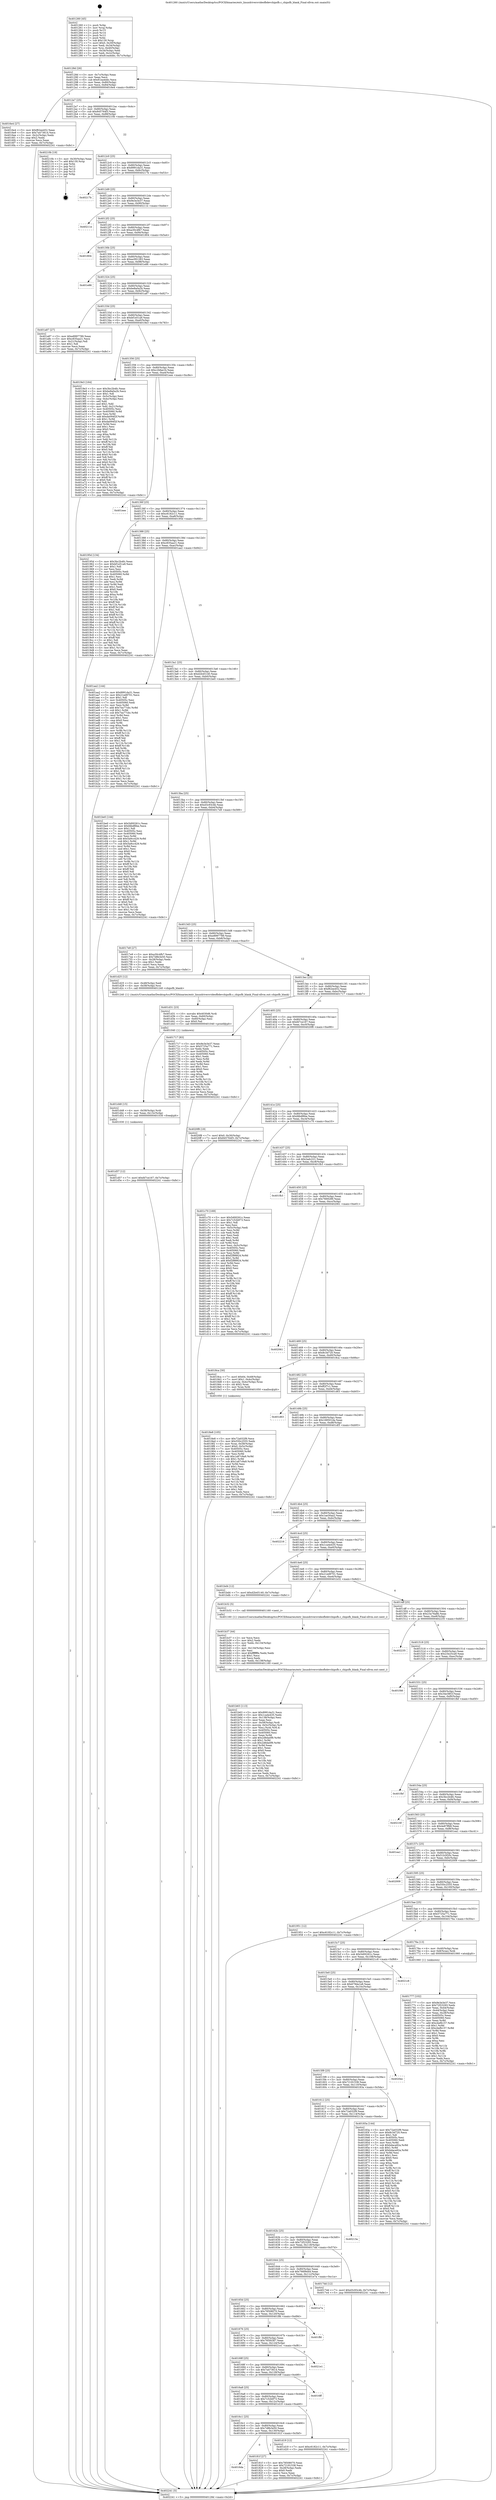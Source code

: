 digraph "0x401260" {
  label = "0x401260 (/mnt/c/Users/mathe/Desktop/tcc/POCII/binaries/extr_linuxdriversvideofbdevchipsfb.c_chipsfb_blank_Final-ollvm.out::main(0))"
  labelloc = "t"
  node[shape=record]

  Entry [label="",width=0.3,height=0.3,shape=circle,fillcolor=black,style=filled]
  "0x40128d" [label="{
     0x40128d [26]\l
     | [instrs]\l
     &nbsp;&nbsp;0x40128d \<+3\>: mov -0x7c(%rbp),%eax\l
     &nbsp;&nbsp;0x401290 \<+2\>: mov %eax,%ecx\l
     &nbsp;&nbsp;0x401292 \<+6\>: sub $0x81ea4ddc,%ecx\l
     &nbsp;&nbsp;0x401298 \<+3\>: mov %eax,-0x80(%rbp)\l
     &nbsp;&nbsp;0x40129b \<+6\>: mov %ecx,-0x84(%rbp)\l
     &nbsp;&nbsp;0x4012a1 \<+6\>: je 00000000004016e4 \<main+0x484\>\l
  }"]
  "0x4016e4" [label="{
     0x4016e4 [27]\l
     | [instrs]\l
     &nbsp;&nbsp;0x4016e4 \<+5\>: mov $0xf62ee452,%eax\l
     &nbsp;&nbsp;0x4016e9 \<+5\>: mov $0x7a473614,%ecx\l
     &nbsp;&nbsp;0x4016ee \<+3\>: mov -0x2c(%rbp),%edx\l
     &nbsp;&nbsp;0x4016f1 \<+3\>: cmp $0x2,%edx\l
     &nbsp;&nbsp;0x4016f4 \<+3\>: cmovne %ecx,%eax\l
     &nbsp;&nbsp;0x4016f7 \<+3\>: mov %eax,-0x7c(%rbp)\l
     &nbsp;&nbsp;0x4016fa \<+5\>: jmp 0000000000402241 \<main+0xfe1\>\l
  }"]
  "0x4012a7" [label="{
     0x4012a7 [25]\l
     | [instrs]\l
     &nbsp;&nbsp;0x4012a7 \<+5\>: jmp 00000000004012ac \<main+0x4c\>\l
     &nbsp;&nbsp;0x4012ac \<+3\>: mov -0x80(%rbp),%eax\l
     &nbsp;&nbsp;0x4012af \<+5\>: sub $0x845764f3,%eax\l
     &nbsp;&nbsp;0x4012b4 \<+6\>: mov %eax,-0x88(%rbp)\l
     &nbsp;&nbsp;0x4012ba \<+6\>: je 000000000040210b \<main+0xeab\>\l
  }"]
  "0x402241" [label="{
     0x402241 [5]\l
     | [instrs]\l
     &nbsp;&nbsp;0x402241 \<+5\>: jmp 000000000040128d \<main+0x2d\>\l
  }"]
  "0x401260" [label="{
     0x401260 [45]\l
     | [instrs]\l
     &nbsp;&nbsp;0x401260 \<+1\>: push %rbp\l
     &nbsp;&nbsp;0x401261 \<+3\>: mov %rsp,%rbp\l
     &nbsp;&nbsp;0x401264 \<+2\>: push %r15\l
     &nbsp;&nbsp;0x401266 \<+2\>: push %r14\l
     &nbsp;&nbsp;0x401268 \<+2\>: push %r12\l
     &nbsp;&nbsp;0x40126a \<+1\>: push %rbx\l
     &nbsp;&nbsp;0x40126b \<+7\>: sub $0x130,%rsp\l
     &nbsp;&nbsp;0x401272 \<+7\>: movl $0x0,-0x30(%rbp)\l
     &nbsp;&nbsp;0x401279 \<+3\>: mov %edi,-0x34(%rbp)\l
     &nbsp;&nbsp;0x40127c \<+4\>: mov %rsi,-0x40(%rbp)\l
     &nbsp;&nbsp;0x401280 \<+3\>: mov -0x34(%rbp),%edi\l
     &nbsp;&nbsp;0x401283 \<+3\>: mov %edi,-0x2c(%rbp)\l
     &nbsp;&nbsp;0x401286 \<+7\>: movl $0x81ea4ddc,-0x7c(%rbp)\l
  }"]
  Exit [label="",width=0.3,height=0.3,shape=circle,fillcolor=black,style=filled,peripheries=2]
  "0x40210b" [label="{
     0x40210b [19]\l
     | [instrs]\l
     &nbsp;&nbsp;0x40210b \<+3\>: mov -0x30(%rbp),%eax\l
     &nbsp;&nbsp;0x40210e \<+7\>: add $0x130,%rsp\l
     &nbsp;&nbsp;0x402115 \<+1\>: pop %rbx\l
     &nbsp;&nbsp;0x402116 \<+2\>: pop %r12\l
     &nbsp;&nbsp;0x402118 \<+2\>: pop %r14\l
     &nbsp;&nbsp;0x40211a \<+2\>: pop %r15\l
     &nbsp;&nbsp;0x40211c \<+1\>: pop %rbp\l
     &nbsp;&nbsp;0x40211d \<+1\>: ret\l
  }"]
  "0x4012c0" [label="{
     0x4012c0 [25]\l
     | [instrs]\l
     &nbsp;&nbsp;0x4012c0 \<+5\>: jmp 00000000004012c5 \<main+0x65\>\l
     &nbsp;&nbsp;0x4012c5 \<+3\>: mov -0x80(%rbp),%eax\l
     &nbsp;&nbsp;0x4012c8 \<+5\>: sub $0x8991da31,%eax\l
     &nbsp;&nbsp;0x4012cd \<+6\>: mov %eax,-0x8c(%rbp)\l
     &nbsp;&nbsp;0x4012d3 \<+6\>: je 000000000040217b \<main+0xf1b\>\l
  }"]
  "0x401d57" [label="{
     0x401d57 [12]\l
     | [instrs]\l
     &nbsp;&nbsp;0x401d57 \<+7\>: movl $0xfd7ce167,-0x7c(%rbp)\l
     &nbsp;&nbsp;0x401d5e \<+5\>: jmp 0000000000402241 \<main+0xfe1\>\l
  }"]
  "0x40217b" [label="{
     0x40217b\l
  }", style=dashed]
  "0x4012d9" [label="{
     0x4012d9 [25]\l
     | [instrs]\l
     &nbsp;&nbsp;0x4012d9 \<+5\>: jmp 00000000004012de \<main+0x7e\>\l
     &nbsp;&nbsp;0x4012de \<+3\>: mov -0x80(%rbp),%eax\l
     &nbsp;&nbsp;0x4012e1 \<+5\>: sub $0x9e3e3e37,%eax\l
     &nbsp;&nbsp;0x4012e6 \<+6\>: mov %eax,-0x90(%rbp)\l
     &nbsp;&nbsp;0x4012ec \<+6\>: je 000000000040211e \<main+0xebe\>\l
  }"]
  "0x401d48" [label="{
     0x401d48 [15]\l
     | [instrs]\l
     &nbsp;&nbsp;0x401d48 \<+4\>: mov -0x58(%rbp),%rdi\l
     &nbsp;&nbsp;0x401d4c \<+6\>: mov %eax,-0x13c(%rbp)\l
     &nbsp;&nbsp;0x401d52 \<+5\>: call 0000000000401030 \<free@plt\>\l
     | [calls]\l
     &nbsp;&nbsp;0x401030 \{1\} (unknown)\l
  }"]
  "0x40211e" [label="{
     0x40211e\l
  }", style=dashed]
  "0x4012f2" [label="{
     0x4012f2 [25]\l
     | [instrs]\l
     &nbsp;&nbsp;0x4012f2 \<+5\>: jmp 00000000004012f7 \<main+0x97\>\l
     &nbsp;&nbsp;0x4012f7 \<+3\>: mov -0x80(%rbp),%eax\l
     &nbsp;&nbsp;0x4012fa \<+5\>: sub $0xa30c4fb7,%eax\l
     &nbsp;&nbsp;0x4012ff \<+6\>: mov %eax,-0x94(%rbp)\l
     &nbsp;&nbsp;0x401305 \<+6\>: je 0000000000401804 \<main+0x5a4\>\l
  }"]
  "0x401d31" [label="{
     0x401d31 [23]\l
     | [instrs]\l
     &nbsp;&nbsp;0x401d31 \<+10\>: movabs $0x4030d6,%rdi\l
     &nbsp;&nbsp;0x401d3b \<+3\>: mov %eax,-0x60(%rbp)\l
     &nbsp;&nbsp;0x401d3e \<+3\>: mov -0x60(%rbp),%esi\l
     &nbsp;&nbsp;0x401d41 \<+2\>: mov $0x0,%al\l
     &nbsp;&nbsp;0x401d43 \<+5\>: call 0000000000401040 \<printf@plt\>\l
     | [calls]\l
     &nbsp;&nbsp;0x401040 \{1\} (unknown)\l
  }"]
  "0x401804" [label="{
     0x401804\l
  }", style=dashed]
  "0x40130b" [label="{
     0x40130b [25]\l
     | [instrs]\l
     &nbsp;&nbsp;0x40130b \<+5\>: jmp 0000000000401310 \<main+0xb0\>\l
     &nbsp;&nbsp;0x401310 \<+3\>: mov -0x80(%rbp),%eax\l
     &nbsp;&nbsp;0x401313 \<+5\>: sub $0xac091283,%eax\l
     &nbsp;&nbsp;0x401318 \<+6\>: mov %eax,-0x98(%rbp)\l
     &nbsp;&nbsp;0x40131e \<+6\>: je 0000000000401e86 \<main+0xc26\>\l
  }"]
  "0x401b63" [label="{
     0x401b63 [113]\l
     | [instrs]\l
     &nbsp;&nbsp;0x401b63 \<+5\>: mov $0x8991da31,%ecx\l
     &nbsp;&nbsp;0x401b68 \<+5\>: mov $0x1ca4e435,%edx\l
     &nbsp;&nbsp;0x401b6d \<+6\>: mov -0x138(%rbp),%esi\l
     &nbsp;&nbsp;0x401b73 \<+3\>: imul %eax,%esi\l
     &nbsp;&nbsp;0x401b76 \<+4\>: mov -0x58(%rbp),%rdi\l
     &nbsp;&nbsp;0x401b7a \<+4\>: movslq -0x5c(%rbp),%r8\l
     &nbsp;&nbsp;0x401b7e \<+4\>: mov %esi,(%rdi,%r8,4)\l
     &nbsp;&nbsp;0x401b82 \<+7\>: mov 0x40505c,%eax\l
     &nbsp;&nbsp;0x401b89 \<+7\>: mov 0x405060,%esi\l
     &nbsp;&nbsp;0x401b90 \<+3\>: mov %eax,%r9d\l
     &nbsp;&nbsp;0x401b93 \<+7\>: add $0x2d6da0f9,%r9d\l
     &nbsp;&nbsp;0x401b9a \<+4\>: sub $0x1,%r9d\l
     &nbsp;&nbsp;0x401b9e \<+7\>: sub $0x2d6da0f9,%r9d\l
     &nbsp;&nbsp;0x401ba5 \<+4\>: imul %r9d,%eax\l
     &nbsp;&nbsp;0x401ba9 \<+3\>: and $0x1,%eax\l
     &nbsp;&nbsp;0x401bac \<+3\>: cmp $0x0,%eax\l
     &nbsp;&nbsp;0x401baf \<+4\>: sete %r10b\l
     &nbsp;&nbsp;0x401bb3 \<+3\>: cmp $0xa,%esi\l
     &nbsp;&nbsp;0x401bb6 \<+4\>: setl %r11b\l
     &nbsp;&nbsp;0x401bba \<+3\>: mov %r10b,%bl\l
     &nbsp;&nbsp;0x401bbd \<+3\>: and %r11b,%bl\l
     &nbsp;&nbsp;0x401bc0 \<+3\>: xor %r11b,%r10b\l
     &nbsp;&nbsp;0x401bc3 \<+3\>: or %r10b,%bl\l
     &nbsp;&nbsp;0x401bc6 \<+3\>: test $0x1,%bl\l
     &nbsp;&nbsp;0x401bc9 \<+3\>: cmovne %edx,%ecx\l
     &nbsp;&nbsp;0x401bcc \<+3\>: mov %ecx,-0x7c(%rbp)\l
     &nbsp;&nbsp;0x401bcf \<+5\>: jmp 0000000000402241 \<main+0xfe1\>\l
  }"]
  "0x401e86" [label="{
     0x401e86\l
  }", style=dashed]
  "0x401324" [label="{
     0x401324 [25]\l
     | [instrs]\l
     &nbsp;&nbsp;0x401324 \<+5\>: jmp 0000000000401329 \<main+0xc9\>\l
     &nbsp;&nbsp;0x401329 \<+3\>: mov -0x80(%rbp),%eax\l
     &nbsp;&nbsp;0x40132c \<+5\>: sub $0xbe8a0a2b,%eax\l
     &nbsp;&nbsp;0x401331 \<+6\>: mov %eax,-0x9c(%rbp)\l
     &nbsp;&nbsp;0x401337 \<+6\>: je 0000000000401a87 \<main+0x827\>\l
  }"]
  "0x401b37" [label="{
     0x401b37 [44]\l
     | [instrs]\l
     &nbsp;&nbsp;0x401b37 \<+2\>: xor %ecx,%ecx\l
     &nbsp;&nbsp;0x401b39 \<+5\>: mov $0x2,%edx\l
     &nbsp;&nbsp;0x401b3e \<+6\>: mov %edx,-0x134(%rbp)\l
     &nbsp;&nbsp;0x401b44 \<+1\>: cltd\l
     &nbsp;&nbsp;0x401b45 \<+6\>: mov -0x134(%rbp),%esi\l
     &nbsp;&nbsp;0x401b4b \<+2\>: idiv %esi\l
     &nbsp;&nbsp;0x401b4d \<+6\>: imul $0xfffffffe,%edx,%edx\l
     &nbsp;&nbsp;0x401b53 \<+3\>: sub $0x1,%ecx\l
     &nbsp;&nbsp;0x401b56 \<+2\>: sub %ecx,%edx\l
     &nbsp;&nbsp;0x401b58 \<+6\>: mov %edx,-0x138(%rbp)\l
     &nbsp;&nbsp;0x401b5e \<+5\>: call 0000000000401160 \<next_i\>\l
     | [calls]\l
     &nbsp;&nbsp;0x401160 \{1\} (/mnt/c/Users/mathe/Desktop/tcc/POCII/binaries/extr_linuxdriversvideofbdevchipsfb.c_chipsfb_blank_Final-ollvm.out::next_i)\l
  }"]
  "0x401a87" [label="{
     0x401a87 [27]\l
     | [instrs]\l
     &nbsp;&nbsp;0x401a87 \<+5\>: mov $0xe8997789,%eax\l
     &nbsp;&nbsp;0x401a8c \<+5\>: mov $0xc835aa21,%ecx\l
     &nbsp;&nbsp;0x401a91 \<+3\>: mov -0x21(%rbp),%dl\l
     &nbsp;&nbsp;0x401a94 \<+3\>: test $0x1,%dl\l
     &nbsp;&nbsp;0x401a97 \<+3\>: cmovne %ecx,%eax\l
     &nbsp;&nbsp;0x401a9a \<+3\>: mov %eax,-0x7c(%rbp)\l
     &nbsp;&nbsp;0x401a9d \<+5\>: jmp 0000000000402241 \<main+0xfe1\>\l
  }"]
  "0x40133d" [label="{
     0x40133d [25]\l
     | [instrs]\l
     &nbsp;&nbsp;0x40133d \<+5\>: jmp 0000000000401342 \<main+0xe2\>\l
     &nbsp;&nbsp;0x401342 \<+3\>: mov -0x80(%rbp),%eax\l
     &nbsp;&nbsp;0x401345 \<+5\>: sub $0xbf1e51a9,%eax\l
     &nbsp;&nbsp;0x40134a \<+6\>: mov %eax,-0xa0(%rbp)\l
     &nbsp;&nbsp;0x401350 \<+6\>: je 00000000004019e3 \<main+0x783\>\l
  }"]
  "0x4018e8" [label="{
     0x4018e8 [105]\l
     | [instrs]\l
     &nbsp;&nbsp;0x4018e8 \<+5\>: mov $0x72a032f9,%ecx\l
     &nbsp;&nbsp;0x4018ed \<+5\>: mov $0x550c2555,%edx\l
     &nbsp;&nbsp;0x4018f2 \<+4\>: mov %rax,-0x58(%rbp)\l
     &nbsp;&nbsp;0x4018f6 \<+7\>: movl $0x0,-0x5c(%rbp)\l
     &nbsp;&nbsp;0x4018fd \<+7\>: mov 0x40505c,%esi\l
     &nbsp;&nbsp;0x401904 \<+8\>: mov 0x405060,%r8d\l
     &nbsp;&nbsp;0x40190c \<+3\>: mov %esi,%r9d\l
     &nbsp;&nbsp;0x40190f \<+7\>: add $0x1a87c9a9,%r9d\l
     &nbsp;&nbsp;0x401916 \<+4\>: sub $0x1,%r9d\l
     &nbsp;&nbsp;0x40191a \<+7\>: sub $0x1a87c9a9,%r9d\l
     &nbsp;&nbsp;0x401921 \<+4\>: imul %r9d,%esi\l
     &nbsp;&nbsp;0x401925 \<+3\>: and $0x1,%esi\l
     &nbsp;&nbsp;0x401928 \<+3\>: cmp $0x0,%esi\l
     &nbsp;&nbsp;0x40192b \<+4\>: sete %r10b\l
     &nbsp;&nbsp;0x40192f \<+4\>: cmp $0xa,%r8d\l
     &nbsp;&nbsp;0x401933 \<+4\>: setl %r11b\l
     &nbsp;&nbsp;0x401937 \<+3\>: mov %r10b,%bl\l
     &nbsp;&nbsp;0x40193a \<+3\>: and %r11b,%bl\l
     &nbsp;&nbsp;0x40193d \<+3\>: xor %r11b,%r10b\l
     &nbsp;&nbsp;0x401940 \<+3\>: or %r10b,%bl\l
     &nbsp;&nbsp;0x401943 \<+3\>: test $0x1,%bl\l
     &nbsp;&nbsp;0x401946 \<+3\>: cmovne %edx,%ecx\l
     &nbsp;&nbsp;0x401949 \<+3\>: mov %ecx,-0x7c(%rbp)\l
     &nbsp;&nbsp;0x40194c \<+5\>: jmp 0000000000402241 \<main+0xfe1\>\l
  }"]
  "0x4019e3" [label="{
     0x4019e3 [164]\l
     | [instrs]\l
     &nbsp;&nbsp;0x4019e3 \<+5\>: mov $0x3bc2b4fc,%eax\l
     &nbsp;&nbsp;0x4019e8 \<+5\>: mov $0xbe8a0a2b,%ecx\l
     &nbsp;&nbsp;0x4019ed \<+2\>: mov $0x1,%dl\l
     &nbsp;&nbsp;0x4019ef \<+3\>: mov -0x5c(%rbp),%esi\l
     &nbsp;&nbsp;0x4019f2 \<+3\>: cmp -0x4c(%rbp),%esi\l
     &nbsp;&nbsp;0x4019f5 \<+4\>: setl %dil\l
     &nbsp;&nbsp;0x4019f9 \<+4\>: and $0x1,%dil\l
     &nbsp;&nbsp;0x4019fd \<+4\>: mov %dil,-0x21(%rbp)\l
     &nbsp;&nbsp;0x401a01 \<+7\>: mov 0x40505c,%esi\l
     &nbsp;&nbsp;0x401a08 \<+8\>: mov 0x405060,%r8d\l
     &nbsp;&nbsp;0x401a10 \<+3\>: mov %esi,%r9d\l
     &nbsp;&nbsp;0x401a13 \<+7\>: add $0xda094f2f,%r9d\l
     &nbsp;&nbsp;0x401a1a \<+4\>: sub $0x1,%r9d\l
     &nbsp;&nbsp;0x401a1e \<+7\>: sub $0xda094f2f,%r9d\l
     &nbsp;&nbsp;0x401a25 \<+4\>: imul %r9d,%esi\l
     &nbsp;&nbsp;0x401a29 \<+3\>: and $0x1,%esi\l
     &nbsp;&nbsp;0x401a2c \<+3\>: cmp $0x0,%esi\l
     &nbsp;&nbsp;0x401a2f \<+4\>: sete %dil\l
     &nbsp;&nbsp;0x401a33 \<+4\>: cmp $0xa,%r8d\l
     &nbsp;&nbsp;0x401a37 \<+4\>: setl %r10b\l
     &nbsp;&nbsp;0x401a3b \<+3\>: mov %dil,%r11b\l
     &nbsp;&nbsp;0x401a3e \<+4\>: xor $0xff,%r11b\l
     &nbsp;&nbsp;0x401a42 \<+3\>: mov %r10b,%bl\l
     &nbsp;&nbsp;0x401a45 \<+3\>: xor $0xff,%bl\l
     &nbsp;&nbsp;0x401a48 \<+3\>: xor $0x0,%dl\l
     &nbsp;&nbsp;0x401a4b \<+3\>: mov %r11b,%r14b\l
     &nbsp;&nbsp;0x401a4e \<+4\>: and $0x0,%r14b\l
     &nbsp;&nbsp;0x401a52 \<+3\>: and %dl,%dil\l
     &nbsp;&nbsp;0x401a55 \<+3\>: mov %bl,%r15b\l
     &nbsp;&nbsp;0x401a58 \<+4\>: and $0x0,%r15b\l
     &nbsp;&nbsp;0x401a5c \<+3\>: and %dl,%r10b\l
     &nbsp;&nbsp;0x401a5f \<+3\>: or %dil,%r14b\l
     &nbsp;&nbsp;0x401a62 \<+3\>: or %r10b,%r15b\l
     &nbsp;&nbsp;0x401a65 \<+3\>: xor %r15b,%r14b\l
     &nbsp;&nbsp;0x401a68 \<+3\>: or %bl,%r11b\l
     &nbsp;&nbsp;0x401a6b \<+4\>: xor $0xff,%r11b\l
     &nbsp;&nbsp;0x401a6f \<+3\>: or $0x0,%dl\l
     &nbsp;&nbsp;0x401a72 \<+3\>: and %dl,%r11b\l
     &nbsp;&nbsp;0x401a75 \<+3\>: or %r11b,%r14b\l
     &nbsp;&nbsp;0x401a78 \<+4\>: test $0x1,%r14b\l
     &nbsp;&nbsp;0x401a7c \<+3\>: cmovne %ecx,%eax\l
     &nbsp;&nbsp;0x401a7f \<+3\>: mov %eax,-0x7c(%rbp)\l
     &nbsp;&nbsp;0x401a82 \<+5\>: jmp 0000000000402241 \<main+0xfe1\>\l
  }"]
  "0x401356" [label="{
     0x401356 [25]\l
     | [instrs]\l
     &nbsp;&nbsp;0x401356 \<+5\>: jmp 000000000040135b \<main+0xfb\>\l
     &nbsp;&nbsp;0x40135b \<+3\>: mov -0x80(%rbp),%eax\l
     &nbsp;&nbsp;0x40135e \<+5\>: sub $0xc2bfae1b,%eax\l
     &nbsp;&nbsp;0x401363 \<+6\>: mov %eax,-0xa4(%rbp)\l
     &nbsp;&nbsp;0x401369 \<+6\>: je 0000000000401eee \<main+0xc8e\>\l
  }"]
  "0x4016da" [label="{
     0x4016da\l
  }", style=dashed]
  "0x401eee" [label="{
     0x401eee\l
  }", style=dashed]
  "0x40136f" [label="{
     0x40136f [25]\l
     | [instrs]\l
     &nbsp;&nbsp;0x40136f \<+5\>: jmp 0000000000401374 \<main+0x114\>\l
     &nbsp;&nbsp;0x401374 \<+3\>: mov -0x80(%rbp),%eax\l
     &nbsp;&nbsp;0x401377 \<+5\>: sub $0xc6182c11,%eax\l
     &nbsp;&nbsp;0x40137c \<+6\>: mov %eax,-0xa8(%rbp)\l
     &nbsp;&nbsp;0x401382 \<+6\>: je 000000000040195d \<main+0x6fd\>\l
  }"]
  "0x40181f" [label="{
     0x40181f [27]\l
     | [instrs]\l
     &nbsp;&nbsp;0x40181f \<+5\>: mov $0x78508070,%eax\l
     &nbsp;&nbsp;0x401824 \<+5\>: mov $0x72181538,%ecx\l
     &nbsp;&nbsp;0x401829 \<+3\>: mov -0x28(%rbp),%edx\l
     &nbsp;&nbsp;0x40182c \<+3\>: cmp $0x0,%edx\l
     &nbsp;&nbsp;0x40182f \<+3\>: cmove %ecx,%eax\l
     &nbsp;&nbsp;0x401832 \<+3\>: mov %eax,-0x7c(%rbp)\l
     &nbsp;&nbsp;0x401835 \<+5\>: jmp 0000000000402241 \<main+0xfe1\>\l
  }"]
  "0x40195d" [label="{
     0x40195d [134]\l
     | [instrs]\l
     &nbsp;&nbsp;0x40195d \<+5\>: mov $0x3bc2b4fc,%eax\l
     &nbsp;&nbsp;0x401962 \<+5\>: mov $0xbf1e51a9,%ecx\l
     &nbsp;&nbsp;0x401967 \<+2\>: mov $0x1,%dl\l
     &nbsp;&nbsp;0x401969 \<+2\>: xor %esi,%esi\l
     &nbsp;&nbsp;0x40196b \<+7\>: mov 0x40505c,%edi\l
     &nbsp;&nbsp;0x401972 \<+8\>: mov 0x405060,%r8d\l
     &nbsp;&nbsp;0x40197a \<+3\>: sub $0x1,%esi\l
     &nbsp;&nbsp;0x40197d \<+3\>: mov %edi,%r9d\l
     &nbsp;&nbsp;0x401980 \<+3\>: add %esi,%r9d\l
     &nbsp;&nbsp;0x401983 \<+4\>: imul %r9d,%edi\l
     &nbsp;&nbsp;0x401987 \<+3\>: and $0x1,%edi\l
     &nbsp;&nbsp;0x40198a \<+3\>: cmp $0x0,%edi\l
     &nbsp;&nbsp;0x40198d \<+4\>: sete %r10b\l
     &nbsp;&nbsp;0x401991 \<+4\>: cmp $0xa,%r8d\l
     &nbsp;&nbsp;0x401995 \<+4\>: setl %r11b\l
     &nbsp;&nbsp;0x401999 \<+3\>: mov %r10b,%bl\l
     &nbsp;&nbsp;0x40199c \<+3\>: xor $0xff,%bl\l
     &nbsp;&nbsp;0x40199f \<+3\>: mov %r11b,%r14b\l
     &nbsp;&nbsp;0x4019a2 \<+4\>: xor $0xff,%r14b\l
     &nbsp;&nbsp;0x4019a6 \<+3\>: xor $0x1,%dl\l
     &nbsp;&nbsp;0x4019a9 \<+3\>: mov %bl,%r15b\l
     &nbsp;&nbsp;0x4019ac \<+4\>: and $0xff,%r15b\l
     &nbsp;&nbsp;0x4019b0 \<+3\>: and %dl,%r10b\l
     &nbsp;&nbsp;0x4019b3 \<+3\>: mov %r14b,%r12b\l
     &nbsp;&nbsp;0x4019b6 \<+4\>: and $0xff,%r12b\l
     &nbsp;&nbsp;0x4019ba \<+3\>: and %dl,%r11b\l
     &nbsp;&nbsp;0x4019bd \<+3\>: or %r10b,%r15b\l
     &nbsp;&nbsp;0x4019c0 \<+3\>: or %r11b,%r12b\l
     &nbsp;&nbsp;0x4019c3 \<+3\>: xor %r12b,%r15b\l
     &nbsp;&nbsp;0x4019c6 \<+3\>: or %r14b,%bl\l
     &nbsp;&nbsp;0x4019c9 \<+3\>: xor $0xff,%bl\l
     &nbsp;&nbsp;0x4019cc \<+3\>: or $0x1,%dl\l
     &nbsp;&nbsp;0x4019cf \<+2\>: and %dl,%bl\l
     &nbsp;&nbsp;0x4019d1 \<+3\>: or %bl,%r15b\l
     &nbsp;&nbsp;0x4019d4 \<+4\>: test $0x1,%r15b\l
     &nbsp;&nbsp;0x4019d8 \<+3\>: cmovne %ecx,%eax\l
     &nbsp;&nbsp;0x4019db \<+3\>: mov %eax,-0x7c(%rbp)\l
     &nbsp;&nbsp;0x4019de \<+5\>: jmp 0000000000402241 \<main+0xfe1\>\l
  }"]
  "0x401388" [label="{
     0x401388 [25]\l
     | [instrs]\l
     &nbsp;&nbsp;0x401388 \<+5\>: jmp 000000000040138d \<main+0x12d\>\l
     &nbsp;&nbsp;0x40138d \<+3\>: mov -0x80(%rbp),%eax\l
     &nbsp;&nbsp;0x401390 \<+5\>: sub $0xc835aa21,%eax\l
     &nbsp;&nbsp;0x401395 \<+6\>: mov %eax,-0xac(%rbp)\l
     &nbsp;&nbsp;0x40139b \<+6\>: je 0000000000401aa2 \<main+0x842\>\l
  }"]
  "0x4016c1" [label="{
     0x4016c1 [25]\l
     | [instrs]\l
     &nbsp;&nbsp;0x4016c1 \<+5\>: jmp 00000000004016c6 \<main+0x466\>\l
     &nbsp;&nbsp;0x4016c6 \<+3\>: mov -0x80(%rbp),%eax\l
     &nbsp;&nbsp;0x4016c9 \<+5\>: sub $0x7d8b3e50,%eax\l
     &nbsp;&nbsp;0x4016ce \<+6\>: mov %eax,-0x130(%rbp)\l
     &nbsp;&nbsp;0x4016d4 \<+6\>: je 000000000040181f \<main+0x5bf\>\l
  }"]
  "0x401aa2" [label="{
     0x401aa2 [144]\l
     | [instrs]\l
     &nbsp;&nbsp;0x401aa2 \<+5\>: mov $0x8991da31,%eax\l
     &nbsp;&nbsp;0x401aa7 \<+5\>: mov $0x21ed9701,%ecx\l
     &nbsp;&nbsp;0x401aac \<+2\>: mov $0x1,%dl\l
     &nbsp;&nbsp;0x401aae \<+7\>: mov 0x40505c,%esi\l
     &nbsp;&nbsp;0x401ab5 \<+7\>: mov 0x405060,%edi\l
     &nbsp;&nbsp;0x401abc \<+3\>: mov %esi,%r8d\l
     &nbsp;&nbsp;0x401abf \<+7\>: add $0x7ea77cbc,%r8d\l
     &nbsp;&nbsp;0x401ac6 \<+4\>: sub $0x1,%r8d\l
     &nbsp;&nbsp;0x401aca \<+7\>: sub $0x7ea77cbc,%r8d\l
     &nbsp;&nbsp;0x401ad1 \<+4\>: imul %r8d,%esi\l
     &nbsp;&nbsp;0x401ad5 \<+3\>: and $0x1,%esi\l
     &nbsp;&nbsp;0x401ad8 \<+3\>: cmp $0x0,%esi\l
     &nbsp;&nbsp;0x401adb \<+4\>: sete %r9b\l
     &nbsp;&nbsp;0x401adf \<+3\>: cmp $0xa,%edi\l
     &nbsp;&nbsp;0x401ae2 \<+4\>: setl %r10b\l
     &nbsp;&nbsp;0x401ae6 \<+3\>: mov %r9b,%r11b\l
     &nbsp;&nbsp;0x401ae9 \<+4\>: xor $0xff,%r11b\l
     &nbsp;&nbsp;0x401aed \<+3\>: mov %r10b,%bl\l
     &nbsp;&nbsp;0x401af0 \<+3\>: xor $0xff,%bl\l
     &nbsp;&nbsp;0x401af3 \<+3\>: xor $0x1,%dl\l
     &nbsp;&nbsp;0x401af6 \<+3\>: mov %r11b,%r14b\l
     &nbsp;&nbsp;0x401af9 \<+4\>: and $0xff,%r14b\l
     &nbsp;&nbsp;0x401afd \<+3\>: and %dl,%r9b\l
     &nbsp;&nbsp;0x401b00 \<+3\>: mov %bl,%r15b\l
     &nbsp;&nbsp;0x401b03 \<+4\>: and $0xff,%r15b\l
     &nbsp;&nbsp;0x401b07 \<+3\>: and %dl,%r10b\l
     &nbsp;&nbsp;0x401b0a \<+3\>: or %r9b,%r14b\l
     &nbsp;&nbsp;0x401b0d \<+3\>: or %r10b,%r15b\l
     &nbsp;&nbsp;0x401b10 \<+3\>: xor %r15b,%r14b\l
     &nbsp;&nbsp;0x401b13 \<+3\>: or %bl,%r11b\l
     &nbsp;&nbsp;0x401b16 \<+4\>: xor $0xff,%r11b\l
     &nbsp;&nbsp;0x401b1a \<+3\>: or $0x1,%dl\l
     &nbsp;&nbsp;0x401b1d \<+3\>: and %dl,%r11b\l
     &nbsp;&nbsp;0x401b20 \<+3\>: or %r11b,%r14b\l
     &nbsp;&nbsp;0x401b23 \<+4\>: test $0x1,%r14b\l
     &nbsp;&nbsp;0x401b27 \<+3\>: cmovne %ecx,%eax\l
     &nbsp;&nbsp;0x401b2a \<+3\>: mov %eax,-0x7c(%rbp)\l
     &nbsp;&nbsp;0x401b2d \<+5\>: jmp 0000000000402241 \<main+0xfe1\>\l
  }"]
  "0x4013a1" [label="{
     0x4013a1 [25]\l
     | [instrs]\l
     &nbsp;&nbsp;0x4013a1 \<+5\>: jmp 00000000004013a6 \<main+0x146\>\l
     &nbsp;&nbsp;0x4013a6 \<+3\>: mov -0x80(%rbp),%eax\l
     &nbsp;&nbsp;0x4013a9 \<+5\>: sub $0xd2b45140,%eax\l
     &nbsp;&nbsp;0x4013ae \<+6\>: mov %eax,-0xb0(%rbp)\l
     &nbsp;&nbsp;0x4013b4 \<+6\>: je 0000000000401be0 \<main+0x980\>\l
  }"]
  "0x401d19" [label="{
     0x401d19 [12]\l
     | [instrs]\l
     &nbsp;&nbsp;0x401d19 \<+7\>: movl $0xc6182c11,-0x7c(%rbp)\l
     &nbsp;&nbsp;0x401d20 \<+5\>: jmp 0000000000402241 \<main+0xfe1\>\l
  }"]
  "0x401be0" [label="{
     0x401be0 [144]\l
     | [instrs]\l
     &nbsp;&nbsp;0x401be0 \<+5\>: mov $0x5d00261c,%eax\l
     &nbsp;&nbsp;0x401be5 \<+5\>: mov $0xfdbdf6be,%ecx\l
     &nbsp;&nbsp;0x401bea \<+2\>: mov $0x1,%dl\l
     &nbsp;&nbsp;0x401bec \<+7\>: mov 0x40505c,%esi\l
     &nbsp;&nbsp;0x401bf3 \<+7\>: mov 0x405060,%edi\l
     &nbsp;&nbsp;0x401bfa \<+3\>: mov %esi,%r8d\l
     &nbsp;&nbsp;0x401bfd \<+7\>: add $0x5a9cc429,%r8d\l
     &nbsp;&nbsp;0x401c04 \<+4\>: sub $0x1,%r8d\l
     &nbsp;&nbsp;0x401c08 \<+7\>: sub $0x5a9cc429,%r8d\l
     &nbsp;&nbsp;0x401c0f \<+4\>: imul %r8d,%esi\l
     &nbsp;&nbsp;0x401c13 \<+3\>: and $0x1,%esi\l
     &nbsp;&nbsp;0x401c16 \<+3\>: cmp $0x0,%esi\l
     &nbsp;&nbsp;0x401c19 \<+4\>: sete %r9b\l
     &nbsp;&nbsp;0x401c1d \<+3\>: cmp $0xa,%edi\l
     &nbsp;&nbsp;0x401c20 \<+4\>: setl %r10b\l
     &nbsp;&nbsp;0x401c24 \<+3\>: mov %r9b,%r11b\l
     &nbsp;&nbsp;0x401c27 \<+4\>: xor $0xff,%r11b\l
     &nbsp;&nbsp;0x401c2b \<+3\>: mov %r10b,%bl\l
     &nbsp;&nbsp;0x401c2e \<+3\>: xor $0xff,%bl\l
     &nbsp;&nbsp;0x401c31 \<+3\>: xor $0x0,%dl\l
     &nbsp;&nbsp;0x401c34 \<+3\>: mov %r11b,%r14b\l
     &nbsp;&nbsp;0x401c37 \<+4\>: and $0x0,%r14b\l
     &nbsp;&nbsp;0x401c3b \<+3\>: and %dl,%r9b\l
     &nbsp;&nbsp;0x401c3e \<+3\>: mov %bl,%r15b\l
     &nbsp;&nbsp;0x401c41 \<+4\>: and $0x0,%r15b\l
     &nbsp;&nbsp;0x401c45 \<+3\>: and %dl,%r10b\l
     &nbsp;&nbsp;0x401c48 \<+3\>: or %r9b,%r14b\l
     &nbsp;&nbsp;0x401c4b \<+3\>: or %r10b,%r15b\l
     &nbsp;&nbsp;0x401c4e \<+3\>: xor %r15b,%r14b\l
     &nbsp;&nbsp;0x401c51 \<+3\>: or %bl,%r11b\l
     &nbsp;&nbsp;0x401c54 \<+4\>: xor $0xff,%r11b\l
     &nbsp;&nbsp;0x401c58 \<+3\>: or $0x0,%dl\l
     &nbsp;&nbsp;0x401c5b \<+3\>: and %dl,%r11b\l
     &nbsp;&nbsp;0x401c5e \<+3\>: or %r11b,%r14b\l
     &nbsp;&nbsp;0x401c61 \<+4\>: test $0x1,%r14b\l
     &nbsp;&nbsp;0x401c65 \<+3\>: cmovne %ecx,%eax\l
     &nbsp;&nbsp;0x401c68 \<+3\>: mov %eax,-0x7c(%rbp)\l
     &nbsp;&nbsp;0x401c6b \<+5\>: jmp 0000000000402241 \<main+0xfe1\>\l
  }"]
  "0x4013ba" [label="{
     0x4013ba [25]\l
     | [instrs]\l
     &nbsp;&nbsp;0x4013ba \<+5\>: jmp 00000000004013bf \<main+0x15f\>\l
     &nbsp;&nbsp;0x4013bf \<+3\>: mov -0x80(%rbp),%eax\l
     &nbsp;&nbsp;0x4013c2 \<+5\>: sub $0xd3c93c4b,%eax\l
     &nbsp;&nbsp;0x4013c7 \<+6\>: mov %eax,-0xb4(%rbp)\l
     &nbsp;&nbsp;0x4013cd \<+6\>: je 00000000004017e9 \<main+0x589\>\l
  }"]
  "0x4016a8" [label="{
     0x4016a8 [25]\l
     | [instrs]\l
     &nbsp;&nbsp;0x4016a8 \<+5\>: jmp 00000000004016ad \<main+0x44d\>\l
     &nbsp;&nbsp;0x4016ad \<+3\>: mov -0x80(%rbp),%eax\l
     &nbsp;&nbsp;0x4016b0 \<+5\>: sub $0x7c52b973,%eax\l
     &nbsp;&nbsp;0x4016b5 \<+6\>: mov %eax,-0x12c(%rbp)\l
     &nbsp;&nbsp;0x4016bb \<+6\>: je 0000000000401d19 \<main+0xab9\>\l
  }"]
  "0x4017e9" [label="{
     0x4017e9 [27]\l
     | [instrs]\l
     &nbsp;&nbsp;0x4017e9 \<+5\>: mov $0xa30c4fb7,%eax\l
     &nbsp;&nbsp;0x4017ee \<+5\>: mov $0x7d8b3e50,%ecx\l
     &nbsp;&nbsp;0x4017f3 \<+3\>: mov -0x28(%rbp),%edx\l
     &nbsp;&nbsp;0x4017f6 \<+3\>: cmp $0x1,%edx\l
     &nbsp;&nbsp;0x4017f9 \<+3\>: cmovl %ecx,%eax\l
     &nbsp;&nbsp;0x4017fc \<+3\>: mov %eax,-0x7c(%rbp)\l
     &nbsp;&nbsp;0x4017ff \<+5\>: jmp 0000000000402241 \<main+0xfe1\>\l
  }"]
  "0x4013d3" [label="{
     0x4013d3 [25]\l
     | [instrs]\l
     &nbsp;&nbsp;0x4013d3 \<+5\>: jmp 00000000004013d8 \<main+0x178\>\l
     &nbsp;&nbsp;0x4013d8 \<+3\>: mov -0x80(%rbp),%eax\l
     &nbsp;&nbsp;0x4013db \<+5\>: sub $0xe8997789,%eax\l
     &nbsp;&nbsp;0x4013e0 \<+6\>: mov %eax,-0xb8(%rbp)\l
     &nbsp;&nbsp;0x4013e6 \<+6\>: je 0000000000401d25 \<main+0xac5\>\l
  }"]
  "0x4016ff" [label="{
     0x4016ff\l
  }", style=dashed]
  "0x401d25" [label="{
     0x401d25 [12]\l
     | [instrs]\l
     &nbsp;&nbsp;0x401d25 \<+3\>: mov -0x48(%rbp),%edi\l
     &nbsp;&nbsp;0x401d28 \<+4\>: mov -0x58(%rbp),%rsi\l
     &nbsp;&nbsp;0x401d2c \<+5\>: call 0000000000401240 \<chipsfb_blank\>\l
     | [calls]\l
     &nbsp;&nbsp;0x401240 \{1\} (/mnt/c/Users/mathe/Desktop/tcc/POCII/binaries/extr_linuxdriversvideofbdevchipsfb.c_chipsfb_blank_Final-ollvm.out::chipsfb_blank)\l
  }"]
  "0x4013ec" [label="{
     0x4013ec [25]\l
     | [instrs]\l
     &nbsp;&nbsp;0x4013ec \<+5\>: jmp 00000000004013f1 \<main+0x191\>\l
     &nbsp;&nbsp;0x4013f1 \<+3\>: mov -0x80(%rbp),%eax\l
     &nbsp;&nbsp;0x4013f4 \<+5\>: sub $0xf62ee452,%eax\l
     &nbsp;&nbsp;0x4013f9 \<+6\>: mov %eax,-0xbc(%rbp)\l
     &nbsp;&nbsp;0x4013ff \<+6\>: je 0000000000401717 \<main+0x4b7\>\l
  }"]
  "0x40168f" [label="{
     0x40168f [25]\l
     | [instrs]\l
     &nbsp;&nbsp;0x40168f \<+5\>: jmp 0000000000401694 \<main+0x434\>\l
     &nbsp;&nbsp;0x401694 \<+3\>: mov -0x80(%rbp),%eax\l
     &nbsp;&nbsp;0x401697 \<+5\>: sub $0x7a473614,%eax\l
     &nbsp;&nbsp;0x40169c \<+6\>: mov %eax,-0x128(%rbp)\l
     &nbsp;&nbsp;0x4016a2 \<+6\>: je 00000000004016ff \<main+0x49f\>\l
  }"]
  "0x401717" [label="{
     0x401717 [83]\l
     | [instrs]\l
     &nbsp;&nbsp;0x401717 \<+5\>: mov $0x9e3e3e37,%eax\l
     &nbsp;&nbsp;0x40171c \<+5\>: mov $0x5725a771,%ecx\l
     &nbsp;&nbsp;0x401721 \<+2\>: xor %edx,%edx\l
     &nbsp;&nbsp;0x401723 \<+7\>: mov 0x40505c,%esi\l
     &nbsp;&nbsp;0x40172a \<+7\>: mov 0x405060,%edi\l
     &nbsp;&nbsp;0x401731 \<+3\>: sub $0x1,%edx\l
     &nbsp;&nbsp;0x401734 \<+3\>: mov %esi,%r8d\l
     &nbsp;&nbsp;0x401737 \<+3\>: add %edx,%r8d\l
     &nbsp;&nbsp;0x40173a \<+4\>: imul %r8d,%esi\l
     &nbsp;&nbsp;0x40173e \<+3\>: and $0x1,%esi\l
     &nbsp;&nbsp;0x401741 \<+3\>: cmp $0x0,%esi\l
     &nbsp;&nbsp;0x401744 \<+4\>: sete %r9b\l
     &nbsp;&nbsp;0x401748 \<+3\>: cmp $0xa,%edi\l
     &nbsp;&nbsp;0x40174b \<+4\>: setl %r10b\l
     &nbsp;&nbsp;0x40174f \<+3\>: mov %r9b,%r11b\l
     &nbsp;&nbsp;0x401752 \<+3\>: and %r10b,%r11b\l
     &nbsp;&nbsp;0x401755 \<+3\>: xor %r10b,%r9b\l
     &nbsp;&nbsp;0x401758 \<+3\>: or %r9b,%r11b\l
     &nbsp;&nbsp;0x40175b \<+4\>: test $0x1,%r11b\l
     &nbsp;&nbsp;0x40175f \<+3\>: cmovne %ecx,%eax\l
     &nbsp;&nbsp;0x401762 \<+3\>: mov %eax,-0x7c(%rbp)\l
     &nbsp;&nbsp;0x401765 \<+5\>: jmp 0000000000402241 \<main+0xfe1\>\l
  }"]
  "0x401405" [label="{
     0x401405 [25]\l
     | [instrs]\l
     &nbsp;&nbsp;0x401405 \<+5\>: jmp 000000000040140a \<main+0x1aa\>\l
     &nbsp;&nbsp;0x40140a \<+3\>: mov -0x80(%rbp),%eax\l
     &nbsp;&nbsp;0x40140d \<+5\>: sub $0xfd7ce167,%eax\l
     &nbsp;&nbsp;0x401412 \<+6\>: mov %eax,-0xc0(%rbp)\l
     &nbsp;&nbsp;0x401418 \<+6\>: je 00000000004020f8 \<main+0xe98\>\l
  }"]
  "0x4021e1" [label="{
     0x4021e1\l
  }", style=dashed]
  "0x4020f8" [label="{
     0x4020f8 [19]\l
     | [instrs]\l
     &nbsp;&nbsp;0x4020f8 \<+7\>: movl $0x0,-0x30(%rbp)\l
     &nbsp;&nbsp;0x4020ff \<+7\>: movl $0x845764f3,-0x7c(%rbp)\l
     &nbsp;&nbsp;0x402106 \<+5\>: jmp 0000000000402241 \<main+0xfe1\>\l
  }"]
  "0x40141e" [label="{
     0x40141e [25]\l
     | [instrs]\l
     &nbsp;&nbsp;0x40141e \<+5\>: jmp 0000000000401423 \<main+0x1c3\>\l
     &nbsp;&nbsp;0x401423 \<+3\>: mov -0x80(%rbp),%eax\l
     &nbsp;&nbsp;0x401426 \<+5\>: sub $0xfdbdf6be,%eax\l
     &nbsp;&nbsp;0x40142b \<+6\>: mov %eax,-0xc4(%rbp)\l
     &nbsp;&nbsp;0x401431 \<+6\>: je 0000000000401c70 \<main+0xa10\>\l
  }"]
  "0x401676" [label="{
     0x401676 [25]\l
     | [instrs]\l
     &nbsp;&nbsp;0x401676 \<+5\>: jmp 000000000040167b \<main+0x41b\>\l
     &nbsp;&nbsp;0x40167b \<+3\>: mov -0x80(%rbp),%eax\l
     &nbsp;&nbsp;0x40167e \<+5\>: sub $0x785f4387,%eax\l
     &nbsp;&nbsp;0x401683 \<+6\>: mov %eax,-0x124(%rbp)\l
     &nbsp;&nbsp;0x401689 \<+6\>: je 00000000004021e1 \<main+0xf81\>\l
  }"]
  "0x401c70" [label="{
     0x401c70 [169]\l
     | [instrs]\l
     &nbsp;&nbsp;0x401c70 \<+5\>: mov $0x5d00261c,%eax\l
     &nbsp;&nbsp;0x401c75 \<+5\>: mov $0x7c52b973,%ecx\l
     &nbsp;&nbsp;0x401c7a \<+2\>: mov $0x1,%dl\l
     &nbsp;&nbsp;0x401c7c \<+2\>: xor %esi,%esi\l
     &nbsp;&nbsp;0x401c7e \<+3\>: mov -0x5c(%rbp),%edi\l
     &nbsp;&nbsp;0x401c81 \<+3\>: mov %esi,%r8d\l
     &nbsp;&nbsp;0x401c84 \<+3\>: sub %edi,%r8d\l
     &nbsp;&nbsp;0x401c87 \<+2\>: mov %esi,%edi\l
     &nbsp;&nbsp;0x401c89 \<+3\>: sub $0x1,%edi\l
     &nbsp;&nbsp;0x401c8c \<+3\>: add %edi,%r8d\l
     &nbsp;&nbsp;0x401c8f \<+3\>: sub %r8d,%esi\l
     &nbsp;&nbsp;0x401c92 \<+3\>: mov %esi,-0x5c(%rbp)\l
     &nbsp;&nbsp;0x401c95 \<+7\>: mov 0x40505c,%esi\l
     &nbsp;&nbsp;0x401c9c \<+7\>: mov 0x405060,%edi\l
     &nbsp;&nbsp;0x401ca3 \<+3\>: mov %esi,%r8d\l
     &nbsp;&nbsp;0x401ca6 \<+7\>: sub $0xf2f88824,%r8d\l
     &nbsp;&nbsp;0x401cad \<+4\>: sub $0x1,%r8d\l
     &nbsp;&nbsp;0x401cb1 \<+7\>: add $0xf2f88824,%r8d\l
     &nbsp;&nbsp;0x401cb8 \<+4\>: imul %r8d,%esi\l
     &nbsp;&nbsp;0x401cbc \<+3\>: and $0x1,%esi\l
     &nbsp;&nbsp;0x401cbf \<+3\>: cmp $0x0,%esi\l
     &nbsp;&nbsp;0x401cc2 \<+4\>: sete %r9b\l
     &nbsp;&nbsp;0x401cc6 \<+3\>: cmp $0xa,%edi\l
     &nbsp;&nbsp;0x401cc9 \<+4\>: setl %r10b\l
     &nbsp;&nbsp;0x401ccd \<+3\>: mov %r9b,%r11b\l
     &nbsp;&nbsp;0x401cd0 \<+4\>: xor $0xff,%r11b\l
     &nbsp;&nbsp;0x401cd4 \<+3\>: mov %r10b,%bl\l
     &nbsp;&nbsp;0x401cd7 \<+3\>: xor $0xff,%bl\l
     &nbsp;&nbsp;0x401cda \<+3\>: xor $0x1,%dl\l
     &nbsp;&nbsp;0x401cdd \<+3\>: mov %r11b,%r14b\l
     &nbsp;&nbsp;0x401ce0 \<+4\>: and $0xff,%r14b\l
     &nbsp;&nbsp;0x401ce4 \<+3\>: and %dl,%r9b\l
     &nbsp;&nbsp;0x401ce7 \<+3\>: mov %bl,%r15b\l
     &nbsp;&nbsp;0x401cea \<+4\>: and $0xff,%r15b\l
     &nbsp;&nbsp;0x401cee \<+3\>: and %dl,%r10b\l
     &nbsp;&nbsp;0x401cf1 \<+3\>: or %r9b,%r14b\l
     &nbsp;&nbsp;0x401cf4 \<+3\>: or %r10b,%r15b\l
     &nbsp;&nbsp;0x401cf7 \<+3\>: xor %r15b,%r14b\l
     &nbsp;&nbsp;0x401cfa \<+3\>: or %bl,%r11b\l
     &nbsp;&nbsp;0x401cfd \<+4\>: xor $0xff,%r11b\l
     &nbsp;&nbsp;0x401d01 \<+3\>: or $0x1,%dl\l
     &nbsp;&nbsp;0x401d04 \<+3\>: and %dl,%r11b\l
     &nbsp;&nbsp;0x401d07 \<+3\>: or %r11b,%r14b\l
     &nbsp;&nbsp;0x401d0a \<+4\>: test $0x1,%r14b\l
     &nbsp;&nbsp;0x401d0e \<+3\>: cmovne %ecx,%eax\l
     &nbsp;&nbsp;0x401d11 \<+3\>: mov %eax,-0x7c(%rbp)\l
     &nbsp;&nbsp;0x401d14 \<+5\>: jmp 0000000000402241 \<main+0xfe1\>\l
  }"]
  "0x401437" [label="{
     0x401437 [25]\l
     | [instrs]\l
     &nbsp;&nbsp;0x401437 \<+5\>: jmp 000000000040143c \<main+0x1dc\>\l
     &nbsp;&nbsp;0x40143c \<+3\>: mov -0x80(%rbp),%eax\l
     &nbsp;&nbsp;0x40143f \<+5\>: sub $0x2adc221,%eax\l
     &nbsp;&nbsp;0x401444 \<+6\>: mov %eax,-0xc8(%rbp)\l
     &nbsp;&nbsp;0x40144a \<+6\>: je 0000000000401fb3 \<main+0xd53\>\l
  }"]
  "0x401ffd" [label="{
     0x401ffd\l
  }", style=dashed]
  "0x401fb3" [label="{
     0x401fb3\l
  }", style=dashed]
  "0x401450" [label="{
     0x401450 [25]\l
     | [instrs]\l
     &nbsp;&nbsp;0x401450 \<+5\>: jmp 0000000000401455 \<main+0x1f5\>\l
     &nbsp;&nbsp;0x401455 \<+3\>: mov -0x80(%rbp),%eax\l
     &nbsp;&nbsp;0x401458 \<+5\>: sub $0x7669289,%eax\l
     &nbsp;&nbsp;0x40145d \<+6\>: mov %eax,-0xcc(%rbp)\l
     &nbsp;&nbsp;0x401463 \<+6\>: je 0000000000402061 \<main+0xe01\>\l
  }"]
  "0x40165d" [label="{
     0x40165d [25]\l
     | [instrs]\l
     &nbsp;&nbsp;0x40165d \<+5\>: jmp 0000000000401662 \<main+0x402\>\l
     &nbsp;&nbsp;0x401662 \<+3\>: mov -0x80(%rbp),%eax\l
     &nbsp;&nbsp;0x401665 \<+5\>: sub $0x78508070,%eax\l
     &nbsp;&nbsp;0x40166a \<+6\>: mov %eax,-0x120(%rbp)\l
     &nbsp;&nbsp;0x401670 \<+6\>: je 0000000000401ffd \<main+0xd9d\>\l
  }"]
  "0x402061" [label="{
     0x402061\l
  }", style=dashed]
  "0x401469" [label="{
     0x401469 [25]\l
     | [instrs]\l
     &nbsp;&nbsp;0x401469 \<+5\>: jmp 000000000040146e \<main+0x20e\>\l
     &nbsp;&nbsp;0x40146e \<+3\>: mov -0x80(%rbp),%eax\l
     &nbsp;&nbsp;0x401471 \<+5\>: sub $0x8c3d720,%eax\l
     &nbsp;&nbsp;0x401476 \<+6\>: mov %eax,-0xd0(%rbp)\l
     &nbsp;&nbsp;0x40147c \<+6\>: je 00000000004018ca \<main+0x66a\>\l
  }"]
  "0x401e7a" [label="{
     0x401e7a\l
  }", style=dashed]
  "0x4018ca" [label="{
     0x4018ca [30]\l
     | [instrs]\l
     &nbsp;&nbsp;0x4018ca \<+7\>: movl $0x64,-0x48(%rbp)\l
     &nbsp;&nbsp;0x4018d1 \<+7\>: movl $0x1,-0x4c(%rbp)\l
     &nbsp;&nbsp;0x4018d8 \<+4\>: movslq -0x4c(%rbp),%rax\l
     &nbsp;&nbsp;0x4018dc \<+4\>: shl $0x2,%rax\l
     &nbsp;&nbsp;0x4018e0 \<+3\>: mov %rax,%rdi\l
     &nbsp;&nbsp;0x4018e3 \<+5\>: call 0000000000401050 \<malloc@plt\>\l
     | [calls]\l
     &nbsp;&nbsp;0x401050 \{1\} (unknown)\l
  }"]
  "0x401482" [label="{
     0x401482 [25]\l
     | [instrs]\l
     &nbsp;&nbsp;0x401482 \<+5\>: jmp 0000000000401487 \<main+0x227\>\l
     &nbsp;&nbsp;0x401487 \<+3\>: mov -0x80(%rbp),%eax\l
     &nbsp;&nbsp;0x40148a \<+5\>: sub $0xff2f7c1,%eax\l
     &nbsp;&nbsp;0x40148f \<+6\>: mov %eax,-0xd4(%rbp)\l
     &nbsp;&nbsp;0x401495 \<+6\>: je 0000000000401d63 \<main+0xb03\>\l
  }"]
  "0x401644" [label="{
     0x401644 [25]\l
     | [instrs]\l
     &nbsp;&nbsp;0x401644 \<+5\>: jmp 0000000000401649 \<main+0x3e9\>\l
     &nbsp;&nbsp;0x401649 \<+3\>: mov -0x80(%rbp),%eax\l
     &nbsp;&nbsp;0x40164c \<+5\>: sub $0x766f9d44,%eax\l
     &nbsp;&nbsp;0x401651 \<+6\>: mov %eax,-0x11c(%rbp)\l
     &nbsp;&nbsp;0x401657 \<+6\>: je 0000000000401e7a \<main+0xc1a\>\l
  }"]
  "0x401d63" [label="{
     0x401d63\l
  }", style=dashed]
  "0x40149b" [label="{
     0x40149b [25]\l
     | [instrs]\l
     &nbsp;&nbsp;0x40149b \<+5\>: jmp 00000000004014a0 \<main+0x240\>\l
     &nbsp;&nbsp;0x4014a0 \<+3\>: mov -0x80(%rbp),%eax\l
     &nbsp;&nbsp;0x4014a3 \<+5\>: sub $0x168501da,%eax\l
     &nbsp;&nbsp;0x4014a8 \<+6\>: mov %eax,-0xd8(%rbp)\l
     &nbsp;&nbsp;0x4014ae \<+6\>: je 0000000000401df3 \<main+0xb93\>\l
  }"]
  "0x4017dd" [label="{
     0x4017dd [12]\l
     | [instrs]\l
     &nbsp;&nbsp;0x4017dd \<+7\>: movl $0xd3c93c4b,-0x7c(%rbp)\l
     &nbsp;&nbsp;0x4017e4 \<+5\>: jmp 0000000000402241 \<main+0xfe1\>\l
  }"]
  "0x401df3" [label="{
     0x401df3\l
  }", style=dashed]
  "0x4014b4" [label="{
     0x4014b4 [25]\l
     | [instrs]\l
     &nbsp;&nbsp;0x4014b4 \<+5\>: jmp 00000000004014b9 \<main+0x259\>\l
     &nbsp;&nbsp;0x4014b9 \<+3\>: mov -0x80(%rbp),%eax\l
     &nbsp;&nbsp;0x4014bc \<+5\>: sub $0x1ae30aa2,%eax\l
     &nbsp;&nbsp;0x4014c1 \<+6\>: mov %eax,-0xdc(%rbp)\l
     &nbsp;&nbsp;0x4014c7 \<+6\>: je 0000000000402216 \<main+0xfb6\>\l
  }"]
  "0x40162b" [label="{
     0x40162b [25]\l
     | [instrs]\l
     &nbsp;&nbsp;0x40162b \<+5\>: jmp 0000000000401630 \<main+0x3d0\>\l
     &nbsp;&nbsp;0x401630 \<+3\>: mov -0x80(%rbp),%eax\l
     &nbsp;&nbsp;0x401633 \<+5\>: sub $0x72f23293,%eax\l
     &nbsp;&nbsp;0x401638 \<+6\>: mov %eax,-0x118(%rbp)\l
     &nbsp;&nbsp;0x40163e \<+6\>: je 00000000004017dd \<main+0x57d\>\l
  }"]
  "0x402216" [label="{
     0x402216\l
  }", style=dashed]
  "0x4014cd" [label="{
     0x4014cd [25]\l
     | [instrs]\l
     &nbsp;&nbsp;0x4014cd \<+5\>: jmp 00000000004014d2 \<main+0x272\>\l
     &nbsp;&nbsp;0x4014d2 \<+3\>: mov -0x80(%rbp),%eax\l
     &nbsp;&nbsp;0x4014d5 \<+5\>: sub $0x1ca4e435,%eax\l
     &nbsp;&nbsp;0x4014da \<+6\>: mov %eax,-0xe0(%rbp)\l
     &nbsp;&nbsp;0x4014e0 \<+6\>: je 0000000000401bd4 \<main+0x974\>\l
  }"]
  "0x40213a" [label="{
     0x40213a\l
  }", style=dashed]
  "0x401bd4" [label="{
     0x401bd4 [12]\l
     | [instrs]\l
     &nbsp;&nbsp;0x401bd4 \<+7\>: movl $0xd2b45140,-0x7c(%rbp)\l
     &nbsp;&nbsp;0x401bdb \<+5\>: jmp 0000000000402241 \<main+0xfe1\>\l
  }"]
  "0x4014e6" [label="{
     0x4014e6 [25]\l
     | [instrs]\l
     &nbsp;&nbsp;0x4014e6 \<+5\>: jmp 00000000004014eb \<main+0x28b\>\l
     &nbsp;&nbsp;0x4014eb \<+3\>: mov -0x80(%rbp),%eax\l
     &nbsp;&nbsp;0x4014ee \<+5\>: sub $0x21ed9701,%eax\l
     &nbsp;&nbsp;0x4014f3 \<+6\>: mov %eax,-0xe4(%rbp)\l
     &nbsp;&nbsp;0x4014f9 \<+6\>: je 0000000000401b32 \<main+0x8d2\>\l
  }"]
  "0x401612" [label="{
     0x401612 [25]\l
     | [instrs]\l
     &nbsp;&nbsp;0x401612 \<+5\>: jmp 0000000000401617 \<main+0x3b7\>\l
     &nbsp;&nbsp;0x401617 \<+3\>: mov -0x80(%rbp),%eax\l
     &nbsp;&nbsp;0x40161a \<+5\>: sub $0x72a032f9,%eax\l
     &nbsp;&nbsp;0x40161f \<+6\>: mov %eax,-0x114(%rbp)\l
     &nbsp;&nbsp;0x401625 \<+6\>: je 000000000040213a \<main+0xeda\>\l
  }"]
  "0x401b32" [label="{
     0x401b32 [5]\l
     | [instrs]\l
     &nbsp;&nbsp;0x401b32 \<+5\>: call 0000000000401160 \<next_i\>\l
     | [calls]\l
     &nbsp;&nbsp;0x401160 \{1\} (/mnt/c/Users/mathe/Desktop/tcc/POCII/binaries/extr_linuxdriversvideofbdevchipsfb.c_chipsfb_blank_Final-ollvm.out::next_i)\l
  }"]
  "0x4014ff" [label="{
     0x4014ff [25]\l
     | [instrs]\l
     &nbsp;&nbsp;0x4014ff \<+5\>: jmp 0000000000401504 \<main+0x2a4\>\l
     &nbsp;&nbsp;0x401504 \<+3\>: mov -0x80(%rbp),%eax\l
     &nbsp;&nbsp;0x401507 \<+5\>: sub $0x23a76a8b,%eax\l
     &nbsp;&nbsp;0x40150c \<+6\>: mov %eax,-0xe8(%rbp)\l
     &nbsp;&nbsp;0x401512 \<+6\>: je 0000000000402235 \<main+0xfd5\>\l
  }"]
  "0x40183a" [label="{
     0x40183a [144]\l
     | [instrs]\l
     &nbsp;&nbsp;0x40183a \<+5\>: mov $0x72a032f9,%eax\l
     &nbsp;&nbsp;0x40183f \<+5\>: mov $0x8c3d720,%ecx\l
     &nbsp;&nbsp;0x401844 \<+2\>: mov $0x1,%dl\l
     &nbsp;&nbsp;0x401846 \<+7\>: mov 0x40505c,%esi\l
     &nbsp;&nbsp;0x40184d \<+7\>: mov 0x405060,%edi\l
     &nbsp;&nbsp;0x401854 \<+3\>: mov %esi,%r8d\l
     &nbsp;&nbsp;0x401857 \<+7\>: sub $0xbdaca92a,%r8d\l
     &nbsp;&nbsp;0x40185e \<+4\>: sub $0x1,%r8d\l
     &nbsp;&nbsp;0x401862 \<+7\>: add $0xbdaca92a,%r8d\l
     &nbsp;&nbsp;0x401869 \<+4\>: imul %r8d,%esi\l
     &nbsp;&nbsp;0x40186d \<+3\>: and $0x1,%esi\l
     &nbsp;&nbsp;0x401870 \<+3\>: cmp $0x0,%esi\l
     &nbsp;&nbsp;0x401873 \<+4\>: sete %r9b\l
     &nbsp;&nbsp;0x401877 \<+3\>: cmp $0xa,%edi\l
     &nbsp;&nbsp;0x40187a \<+4\>: setl %r10b\l
     &nbsp;&nbsp;0x40187e \<+3\>: mov %r9b,%r11b\l
     &nbsp;&nbsp;0x401881 \<+4\>: xor $0xff,%r11b\l
     &nbsp;&nbsp;0x401885 \<+3\>: mov %r10b,%bl\l
     &nbsp;&nbsp;0x401888 \<+3\>: xor $0xff,%bl\l
     &nbsp;&nbsp;0x40188b \<+3\>: xor $0x0,%dl\l
     &nbsp;&nbsp;0x40188e \<+3\>: mov %r11b,%r14b\l
     &nbsp;&nbsp;0x401891 \<+4\>: and $0x0,%r14b\l
     &nbsp;&nbsp;0x401895 \<+3\>: and %dl,%r9b\l
     &nbsp;&nbsp;0x401898 \<+3\>: mov %bl,%r15b\l
     &nbsp;&nbsp;0x40189b \<+4\>: and $0x0,%r15b\l
     &nbsp;&nbsp;0x40189f \<+3\>: and %dl,%r10b\l
     &nbsp;&nbsp;0x4018a2 \<+3\>: or %r9b,%r14b\l
     &nbsp;&nbsp;0x4018a5 \<+3\>: or %r10b,%r15b\l
     &nbsp;&nbsp;0x4018a8 \<+3\>: xor %r15b,%r14b\l
     &nbsp;&nbsp;0x4018ab \<+3\>: or %bl,%r11b\l
     &nbsp;&nbsp;0x4018ae \<+4\>: xor $0xff,%r11b\l
     &nbsp;&nbsp;0x4018b2 \<+3\>: or $0x0,%dl\l
     &nbsp;&nbsp;0x4018b5 \<+3\>: and %dl,%r11b\l
     &nbsp;&nbsp;0x4018b8 \<+3\>: or %r11b,%r14b\l
     &nbsp;&nbsp;0x4018bb \<+4\>: test $0x1,%r14b\l
     &nbsp;&nbsp;0x4018bf \<+3\>: cmovne %ecx,%eax\l
     &nbsp;&nbsp;0x4018c2 \<+3\>: mov %eax,-0x7c(%rbp)\l
     &nbsp;&nbsp;0x4018c5 \<+5\>: jmp 0000000000402241 \<main+0xfe1\>\l
  }"]
  "0x402235" [label="{
     0x402235\l
  }", style=dashed]
  "0x401518" [label="{
     0x401518 [25]\l
     | [instrs]\l
     &nbsp;&nbsp;0x401518 \<+5\>: jmp 000000000040151d \<main+0x2bd\>\l
     &nbsp;&nbsp;0x40151d \<+3\>: mov -0x80(%rbp),%eax\l
     &nbsp;&nbsp;0x401520 \<+5\>: sub $0x23e25ca9,%eax\l
     &nbsp;&nbsp;0x401525 \<+6\>: mov %eax,-0xec(%rbp)\l
     &nbsp;&nbsp;0x40152b \<+6\>: je 0000000000401f46 \<main+0xce6\>\l
  }"]
  "0x4015f9" [label="{
     0x4015f9 [25]\l
     | [instrs]\l
     &nbsp;&nbsp;0x4015f9 \<+5\>: jmp 00000000004015fe \<main+0x39e\>\l
     &nbsp;&nbsp;0x4015fe \<+3\>: mov -0x80(%rbp),%eax\l
     &nbsp;&nbsp;0x401601 \<+5\>: sub $0x72181538,%eax\l
     &nbsp;&nbsp;0x401606 \<+6\>: mov %eax,-0x110(%rbp)\l
     &nbsp;&nbsp;0x40160c \<+6\>: je 000000000040183a \<main+0x5da\>\l
  }"]
  "0x401f46" [label="{
     0x401f46\l
  }", style=dashed]
  "0x401531" [label="{
     0x401531 [25]\l
     | [instrs]\l
     &nbsp;&nbsp;0x401531 \<+5\>: jmp 0000000000401536 \<main+0x2d6\>\l
     &nbsp;&nbsp;0x401536 \<+3\>: mov -0x80(%rbp),%eax\l
     &nbsp;&nbsp;0x401539 \<+5\>: sub $0x34e38f1f,%eax\l
     &nbsp;&nbsp;0x40153e \<+6\>: mov %eax,-0xf0(%rbp)\l
     &nbsp;&nbsp;0x401544 \<+6\>: je 0000000000401fbf \<main+0xd5f\>\l
  }"]
  "0x4020ec" [label="{
     0x4020ec\l
  }", style=dashed]
  "0x401fbf" [label="{
     0x401fbf\l
  }", style=dashed]
  "0x40154a" [label="{
     0x40154a [25]\l
     | [instrs]\l
     &nbsp;&nbsp;0x40154a \<+5\>: jmp 000000000040154f \<main+0x2ef\>\l
     &nbsp;&nbsp;0x40154f \<+3\>: mov -0x80(%rbp),%eax\l
     &nbsp;&nbsp;0x401552 \<+5\>: sub $0x3bc2b4fc,%eax\l
     &nbsp;&nbsp;0x401557 \<+6\>: mov %eax,-0xf4(%rbp)\l
     &nbsp;&nbsp;0x40155d \<+6\>: je 000000000040216f \<main+0xf0f\>\l
  }"]
  "0x4015e0" [label="{
     0x4015e0 [25]\l
     | [instrs]\l
     &nbsp;&nbsp;0x4015e0 \<+5\>: jmp 00000000004015e5 \<main+0x385\>\l
     &nbsp;&nbsp;0x4015e5 \<+3\>: mov -0x80(%rbp),%eax\l
     &nbsp;&nbsp;0x4015e8 \<+5\>: sub $0x679da1e8,%eax\l
     &nbsp;&nbsp;0x4015ed \<+6\>: mov %eax,-0x10c(%rbp)\l
     &nbsp;&nbsp;0x4015f3 \<+6\>: je 00000000004020ec \<main+0xe8c\>\l
  }"]
  "0x40216f" [label="{
     0x40216f\l
  }", style=dashed]
  "0x401563" [label="{
     0x401563 [25]\l
     | [instrs]\l
     &nbsp;&nbsp;0x401563 \<+5\>: jmp 0000000000401568 \<main+0x308\>\l
     &nbsp;&nbsp;0x401568 \<+3\>: mov -0x80(%rbp),%eax\l
     &nbsp;&nbsp;0x40156b \<+5\>: sub $0x4e87ff48,%eax\l
     &nbsp;&nbsp;0x401570 \<+6\>: mov %eax,-0xf8(%rbp)\l
     &nbsp;&nbsp;0x401576 \<+6\>: je 0000000000401ea1 \<main+0xc41\>\l
  }"]
  "0x4021c8" [label="{
     0x4021c8\l
  }", style=dashed]
  "0x401ea1" [label="{
     0x401ea1\l
  }", style=dashed]
  "0x40157c" [label="{
     0x40157c [25]\l
     | [instrs]\l
     &nbsp;&nbsp;0x40157c \<+5\>: jmp 0000000000401581 \<main+0x321\>\l
     &nbsp;&nbsp;0x401581 \<+3\>: mov -0x80(%rbp),%eax\l
     &nbsp;&nbsp;0x401584 \<+5\>: sub $0x51b3f20c,%eax\l
     &nbsp;&nbsp;0x401589 \<+6\>: mov %eax,-0xfc(%rbp)\l
     &nbsp;&nbsp;0x40158f \<+6\>: je 0000000000402009 \<main+0xda9\>\l
  }"]
  "0x401777" [label="{
     0x401777 [102]\l
     | [instrs]\l
     &nbsp;&nbsp;0x401777 \<+5\>: mov $0x9e3e3e37,%ecx\l
     &nbsp;&nbsp;0x40177c \<+5\>: mov $0x72f23293,%edx\l
     &nbsp;&nbsp;0x401781 \<+3\>: mov %eax,-0x44(%rbp)\l
     &nbsp;&nbsp;0x401784 \<+3\>: mov -0x44(%rbp),%eax\l
     &nbsp;&nbsp;0x401787 \<+3\>: mov %eax,-0x28(%rbp)\l
     &nbsp;&nbsp;0x40178a \<+7\>: mov 0x40505c,%eax\l
     &nbsp;&nbsp;0x401791 \<+7\>: mov 0x405060,%esi\l
     &nbsp;&nbsp;0x401798 \<+3\>: mov %eax,%r8d\l
     &nbsp;&nbsp;0x40179b \<+7\>: add $0xcbefb157,%r8d\l
     &nbsp;&nbsp;0x4017a2 \<+4\>: sub $0x1,%r8d\l
     &nbsp;&nbsp;0x4017a6 \<+7\>: sub $0xcbefb157,%r8d\l
     &nbsp;&nbsp;0x4017ad \<+4\>: imul %r8d,%eax\l
     &nbsp;&nbsp;0x4017b1 \<+3\>: and $0x1,%eax\l
     &nbsp;&nbsp;0x4017b4 \<+3\>: cmp $0x0,%eax\l
     &nbsp;&nbsp;0x4017b7 \<+4\>: sete %r9b\l
     &nbsp;&nbsp;0x4017bb \<+3\>: cmp $0xa,%esi\l
     &nbsp;&nbsp;0x4017be \<+4\>: setl %r10b\l
     &nbsp;&nbsp;0x4017c2 \<+3\>: mov %r9b,%r11b\l
     &nbsp;&nbsp;0x4017c5 \<+3\>: and %r10b,%r11b\l
     &nbsp;&nbsp;0x4017c8 \<+3\>: xor %r10b,%r9b\l
     &nbsp;&nbsp;0x4017cb \<+3\>: or %r9b,%r11b\l
     &nbsp;&nbsp;0x4017ce \<+4\>: test $0x1,%r11b\l
     &nbsp;&nbsp;0x4017d2 \<+3\>: cmovne %edx,%ecx\l
     &nbsp;&nbsp;0x4017d5 \<+3\>: mov %ecx,-0x7c(%rbp)\l
     &nbsp;&nbsp;0x4017d8 \<+5\>: jmp 0000000000402241 \<main+0xfe1\>\l
  }"]
  "0x402009" [label="{
     0x402009\l
  }", style=dashed]
  "0x401595" [label="{
     0x401595 [25]\l
     | [instrs]\l
     &nbsp;&nbsp;0x401595 \<+5\>: jmp 000000000040159a \<main+0x33a\>\l
     &nbsp;&nbsp;0x40159a \<+3\>: mov -0x80(%rbp),%eax\l
     &nbsp;&nbsp;0x40159d \<+5\>: sub $0x550c2555,%eax\l
     &nbsp;&nbsp;0x4015a2 \<+6\>: mov %eax,-0x100(%rbp)\l
     &nbsp;&nbsp;0x4015a8 \<+6\>: je 0000000000401951 \<main+0x6f1\>\l
  }"]
  "0x4015c7" [label="{
     0x4015c7 [25]\l
     | [instrs]\l
     &nbsp;&nbsp;0x4015c7 \<+5\>: jmp 00000000004015cc \<main+0x36c\>\l
     &nbsp;&nbsp;0x4015cc \<+3\>: mov -0x80(%rbp),%eax\l
     &nbsp;&nbsp;0x4015cf \<+5\>: sub $0x5d00261c,%eax\l
     &nbsp;&nbsp;0x4015d4 \<+6\>: mov %eax,-0x108(%rbp)\l
     &nbsp;&nbsp;0x4015da \<+6\>: je 00000000004021c8 \<main+0xf68\>\l
  }"]
  "0x401951" [label="{
     0x401951 [12]\l
     | [instrs]\l
     &nbsp;&nbsp;0x401951 \<+7\>: movl $0xc6182c11,-0x7c(%rbp)\l
     &nbsp;&nbsp;0x401958 \<+5\>: jmp 0000000000402241 \<main+0xfe1\>\l
  }"]
  "0x4015ae" [label="{
     0x4015ae [25]\l
     | [instrs]\l
     &nbsp;&nbsp;0x4015ae \<+5\>: jmp 00000000004015b3 \<main+0x353\>\l
     &nbsp;&nbsp;0x4015b3 \<+3\>: mov -0x80(%rbp),%eax\l
     &nbsp;&nbsp;0x4015b6 \<+5\>: sub $0x5725a771,%eax\l
     &nbsp;&nbsp;0x4015bb \<+6\>: mov %eax,-0x104(%rbp)\l
     &nbsp;&nbsp;0x4015c1 \<+6\>: je 000000000040176a \<main+0x50a\>\l
  }"]
  "0x40176a" [label="{
     0x40176a [13]\l
     | [instrs]\l
     &nbsp;&nbsp;0x40176a \<+4\>: mov -0x40(%rbp),%rax\l
     &nbsp;&nbsp;0x40176e \<+4\>: mov 0x8(%rax),%rdi\l
     &nbsp;&nbsp;0x401772 \<+5\>: call 0000000000401060 \<atoi@plt\>\l
     | [calls]\l
     &nbsp;&nbsp;0x401060 \{1\} (unknown)\l
  }"]
  Entry -> "0x401260" [label=" 1"]
  "0x40128d" -> "0x4016e4" [label=" 1"]
  "0x40128d" -> "0x4012a7" [label=" 23"]
  "0x4016e4" -> "0x402241" [label=" 1"]
  "0x401260" -> "0x40128d" [label=" 1"]
  "0x402241" -> "0x40128d" [label=" 23"]
  "0x40210b" -> Exit [label=" 1"]
  "0x4012a7" -> "0x40210b" [label=" 1"]
  "0x4012a7" -> "0x4012c0" [label=" 22"]
  "0x4020f8" -> "0x402241" [label=" 1"]
  "0x4012c0" -> "0x40217b" [label=" 0"]
  "0x4012c0" -> "0x4012d9" [label=" 22"]
  "0x401d57" -> "0x402241" [label=" 1"]
  "0x4012d9" -> "0x40211e" [label=" 0"]
  "0x4012d9" -> "0x4012f2" [label=" 22"]
  "0x401d48" -> "0x401d57" [label=" 1"]
  "0x4012f2" -> "0x401804" [label=" 0"]
  "0x4012f2" -> "0x40130b" [label=" 22"]
  "0x401d31" -> "0x401d48" [label=" 1"]
  "0x40130b" -> "0x401e86" [label=" 0"]
  "0x40130b" -> "0x401324" [label=" 22"]
  "0x401d25" -> "0x401d31" [label=" 1"]
  "0x401324" -> "0x401a87" [label=" 2"]
  "0x401324" -> "0x40133d" [label=" 20"]
  "0x401d19" -> "0x402241" [label=" 1"]
  "0x40133d" -> "0x4019e3" [label=" 2"]
  "0x40133d" -> "0x401356" [label=" 18"]
  "0x401c70" -> "0x402241" [label=" 1"]
  "0x401356" -> "0x401eee" [label=" 0"]
  "0x401356" -> "0x40136f" [label=" 18"]
  "0x401be0" -> "0x402241" [label=" 1"]
  "0x40136f" -> "0x40195d" [label=" 2"]
  "0x40136f" -> "0x401388" [label=" 16"]
  "0x401bd4" -> "0x402241" [label=" 1"]
  "0x401388" -> "0x401aa2" [label=" 1"]
  "0x401388" -> "0x4013a1" [label=" 15"]
  "0x401b37" -> "0x401b63" [label=" 1"]
  "0x4013a1" -> "0x401be0" [label=" 1"]
  "0x4013a1" -> "0x4013ba" [label=" 14"]
  "0x401b32" -> "0x401b37" [label=" 1"]
  "0x4013ba" -> "0x4017e9" [label=" 1"]
  "0x4013ba" -> "0x4013d3" [label=" 13"]
  "0x401a87" -> "0x402241" [label=" 2"]
  "0x4013d3" -> "0x401d25" [label=" 1"]
  "0x4013d3" -> "0x4013ec" [label=" 12"]
  "0x4019e3" -> "0x402241" [label=" 2"]
  "0x4013ec" -> "0x401717" [label=" 1"]
  "0x4013ec" -> "0x401405" [label=" 11"]
  "0x401717" -> "0x402241" [label=" 1"]
  "0x401951" -> "0x402241" [label=" 1"]
  "0x401405" -> "0x4020f8" [label=" 1"]
  "0x401405" -> "0x40141e" [label=" 10"]
  "0x4018e8" -> "0x402241" [label=" 1"]
  "0x40141e" -> "0x401c70" [label=" 1"]
  "0x40141e" -> "0x401437" [label=" 9"]
  "0x40183a" -> "0x402241" [label=" 1"]
  "0x401437" -> "0x401fb3" [label=" 0"]
  "0x401437" -> "0x401450" [label=" 9"]
  "0x40181f" -> "0x402241" [label=" 1"]
  "0x401450" -> "0x402061" [label=" 0"]
  "0x401450" -> "0x401469" [label=" 9"]
  "0x4016c1" -> "0x40181f" [label=" 1"]
  "0x401469" -> "0x4018ca" [label=" 1"]
  "0x401469" -> "0x401482" [label=" 8"]
  "0x401b63" -> "0x402241" [label=" 1"]
  "0x401482" -> "0x401d63" [label=" 0"]
  "0x401482" -> "0x40149b" [label=" 8"]
  "0x4016a8" -> "0x401d19" [label=" 1"]
  "0x40149b" -> "0x401df3" [label=" 0"]
  "0x40149b" -> "0x4014b4" [label=" 8"]
  "0x401aa2" -> "0x402241" [label=" 1"]
  "0x4014b4" -> "0x402216" [label=" 0"]
  "0x4014b4" -> "0x4014cd" [label=" 8"]
  "0x40168f" -> "0x4016ff" [label=" 0"]
  "0x4014cd" -> "0x401bd4" [label=" 1"]
  "0x4014cd" -> "0x4014e6" [label=" 7"]
  "0x40195d" -> "0x402241" [label=" 2"]
  "0x4014e6" -> "0x401b32" [label=" 1"]
  "0x4014e6" -> "0x4014ff" [label=" 6"]
  "0x401676" -> "0x4021e1" [label=" 0"]
  "0x4014ff" -> "0x402235" [label=" 0"]
  "0x4014ff" -> "0x401518" [label=" 6"]
  "0x4018ca" -> "0x4018e8" [label=" 1"]
  "0x401518" -> "0x401f46" [label=" 0"]
  "0x401518" -> "0x401531" [label=" 6"]
  "0x40165d" -> "0x401ffd" [label=" 0"]
  "0x401531" -> "0x401fbf" [label=" 0"]
  "0x401531" -> "0x40154a" [label=" 6"]
  "0x4016c1" -> "0x4016da" [label=" 0"]
  "0x40154a" -> "0x40216f" [label=" 0"]
  "0x40154a" -> "0x401563" [label=" 6"]
  "0x401644" -> "0x401e7a" [label=" 0"]
  "0x401563" -> "0x401ea1" [label=" 0"]
  "0x401563" -> "0x40157c" [label=" 6"]
  "0x4016a8" -> "0x4016c1" [label=" 1"]
  "0x40157c" -> "0x402009" [label=" 0"]
  "0x40157c" -> "0x401595" [label=" 6"]
  "0x4017dd" -> "0x402241" [label=" 1"]
  "0x401595" -> "0x401951" [label=" 1"]
  "0x401595" -> "0x4015ae" [label=" 5"]
  "0x40162b" -> "0x401644" [label=" 2"]
  "0x4015ae" -> "0x40176a" [label=" 1"]
  "0x4015ae" -> "0x4015c7" [label=" 4"]
  "0x40176a" -> "0x401777" [label=" 1"]
  "0x401777" -> "0x402241" [label=" 1"]
  "0x4017e9" -> "0x402241" [label=" 1"]
  "0x4015c7" -> "0x4021c8" [label=" 0"]
  "0x4015c7" -> "0x4015e0" [label=" 4"]
  "0x401644" -> "0x40165d" [label=" 2"]
  "0x4015e0" -> "0x4020ec" [label=" 0"]
  "0x4015e0" -> "0x4015f9" [label=" 4"]
  "0x40165d" -> "0x401676" [label=" 2"]
  "0x4015f9" -> "0x40183a" [label=" 1"]
  "0x4015f9" -> "0x401612" [label=" 3"]
  "0x401676" -> "0x40168f" [label=" 2"]
  "0x401612" -> "0x40213a" [label=" 0"]
  "0x401612" -> "0x40162b" [label=" 3"]
  "0x40168f" -> "0x4016a8" [label=" 2"]
  "0x40162b" -> "0x4017dd" [label=" 1"]
}
